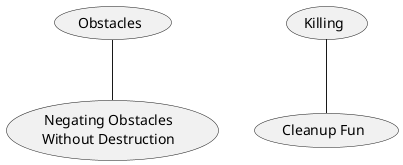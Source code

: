 @startuml
skinparam componentStyle rectangle

(Obstacles) as obstacles

(Negating Obstacles\nWithout Destruction) as nowd

(Cleanup Fun) as cleanup

(Killing) as killing

obstacles -- nowd

killing -- cleanup
@enduml
